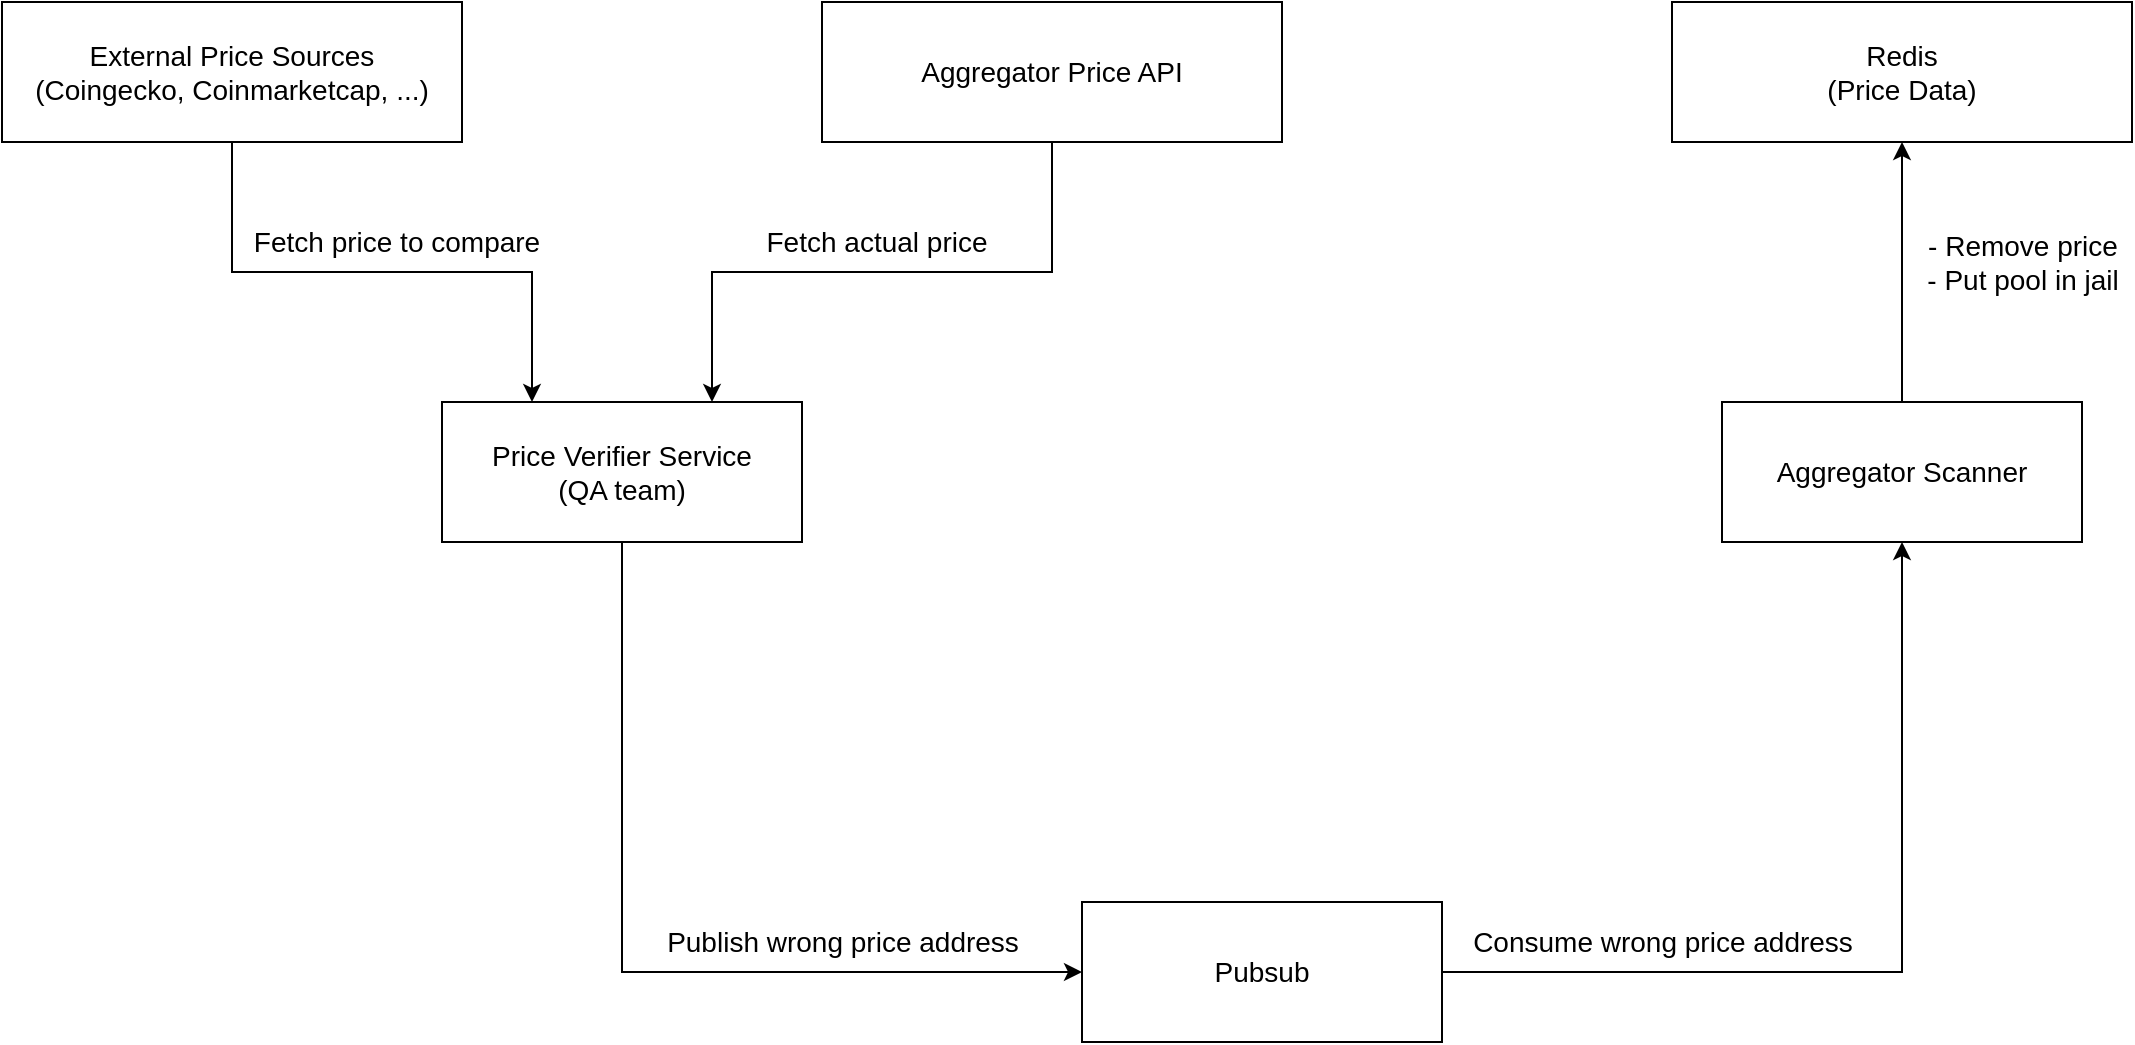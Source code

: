 <mxfile version="20.0.4" type="github">
  <diagram id="rCZXkVoI9-Fqsdh8-22l" name="Page-1">
    <mxGraphModel dx="1426" dy="688" grid="1" gridSize="10" guides="1" tooltips="1" connect="1" arrows="1" fold="1" page="1" pageScale="1" pageWidth="850" pageHeight="1100" math="0" shadow="0">
      <root>
        <mxCell id="0" />
        <mxCell id="1" parent="0" />
        <mxCell id="9MrjHOFnhDI7MA88cHDm-10" style="edgeStyle=orthogonalEdgeStyle;rounded=0;orthogonalLoop=1;jettySize=auto;html=1;exitX=0.5;exitY=1;exitDx=0;exitDy=0;entryX=0;entryY=0.5;entryDx=0;entryDy=0;fontSize=14;" edge="1" parent="1" source="9MrjHOFnhDI7MA88cHDm-1" target="9MrjHOFnhDI7MA88cHDm-2">
          <mxGeometry relative="1" as="geometry" />
        </mxCell>
        <mxCell id="9MrjHOFnhDI7MA88cHDm-14" value="Publish wrong price address" style="edgeLabel;html=1;align=center;verticalAlign=middle;resizable=0;points=[];fontSize=14;" vertex="1" connectable="0" parent="9MrjHOFnhDI7MA88cHDm-10">
          <mxGeometry x="0.146" y="2" relative="1" as="geometry">
            <mxPoint x="70" y="-13" as="offset" />
          </mxGeometry>
        </mxCell>
        <mxCell id="9MrjHOFnhDI7MA88cHDm-1" value="Price Verifier Service&lt;br style=&quot;font-size: 14px;&quot;&gt;(QA team)" style="rounded=0;whiteSpace=wrap;html=1;fontSize=14;fontStyle=0" vertex="1" parent="1">
          <mxGeometry x="300" y="240" width="180" height="70" as="geometry" />
        </mxCell>
        <mxCell id="9MrjHOFnhDI7MA88cHDm-11" style="edgeStyle=orthogonalEdgeStyle;rounded=0;orthogonalLoop=1;jettySize=auto;html=1;exitX=1;exitY=0.5;exitDx=0;exitDy=0;entryX=0.5;entryY=1;entryDx=0;entryDy=0;fontSize=14;" edge="1" parent="1" source="9MrjHOFnhDI7MA88cHDm-2" target="9MrjHOFnhDI7MA88cHDm-3">
          <mxGeometry relative="1" as="geometry" />
        </mxCell>
        <mxCell id="9MrjHOFnhDI7MA88cHDm-2" value="Pubsub" style="rounded=0;whiteSpace=wrap;html=1;fontSize=14;fontStyle=0" vertex="1" parent="1">
          <mxGeometry x="620" y="490" width="180" height="70" as="geometry" />
        </mxCell>
        <mxCell id="9MrjHOFnhDI7MA88cHDm-12" style="edgeStyle=orthogonalEdgeStyle;rounded=0;orthogonalLoop=1;jettySize=auto;html=1;exitX=0.5;exitY=0;exitDx=0;exitDy=0;entryX=0.5;entryY=1;entryDx=0;entryDy=0;fontSize=14;" edge="1" parent="1" source="9MrjHOFnhDI7MA88cHDm-3" target="9MrjHOFnhDI7MA88cHDm-5">
          <mxGeometry relative="1" as="geometry" />
        </mxCell>
        <mxCell id="9MrjHOFnhDI7MA88cHDm-13" value="- Remove price&lt;br&gt;- Put pool in jail" style="edgeLabel;html=1;align=center;verticalAlign=middle;resizable=0;points=[];fontSize=14;" vertex="1" connectable="0" parent="9MrjHOFnhDI7MA88cHDm-12">
          <mxGeometry x="0.061" y="2" relative="1" as="geometry">
            <mxPoint x="62" y="-1" as="offset" />
          </mxGeometry>
        </mxCell>
        <mxCell id="9MrjHOFnhDI7MA88cHDm-3" value="Aggregator Scanner" style="rounded=0;whiteSpace=wrap;html=1;fontSize=14;fontStyle=0" vertex="1" parent="1">
          <mxGeometry x="940" y="240" width="180" height="70" as="geometry" />
        </mxCell>
        <mxCell id="9MrjHOFnhDI7MA88cHDm-8" style="edgeStyle=orthogonalEdgeStyle;rounded=0;orthogonalLoop=1;jettySize=auto;html=1;exitX=0.5;exitY=1;exitDx=0;exitDy=0;entryX=0.25;entryY=0;entryDx=0;entryDy=0;fontSize=14;" edge="1" parent="1" source="9MrjHOFnhDI7MA88cHDm-4" target="9MrjHOFnhDI7MA88cHDm-1">
          <mxGeometry relative="1" as="geometry" />
        </mxCell>
        <mxCell id="9MrjHOFnhDI7MA88cHDm-4" value="External Price Sources&lt;br&gt;(Coingecko, Coinmarketcap, ...)" style="rounded=0;whiteSpace=wrap;html=1;fontSize=14;fontStyle=0" vertex="1" parent="1">
          <mxGeometry x="80" y="40" width="230" height="70" as="geometry" />
        </mxCell>
        <mxCell id="9MrjHOFnhDI7MA88cHDm-5" value="Redis&lt;br&gt;(Price Data)" style="rounded=0;whiteSpace=wrap;html=1;fontSize=14;fontStyle=0" vertex="1" parent="1">
          <mxGeometry x="915" y="40" width="230" height="70" as="geometry" />
        </mxCell>
        <mxCell id="9MrjHOFnhDI7MA88cHDm-9" style="edgeStyle=orthogonalEdgeStyle;rounded=0;orthogonalLoop=1;jettySize=auto;html=1;entryX=0.75;entryY=0;entryDx=0;entryDy=0;fontSize=14;exitX=0.5;exitY=1;exitDx=0;exitDy=0;" edge="1" parent="1" source="9MrjHOFnhDI7MA88cHDm-6" target="9MrjHOFnhDI7MA88cHDm-1">
          <mxGeometry relative="1" as="geometry" />
        </mxCell>
        <mxCell id="9MrjHOFnhDI7MA88cHDm-6" value="Aggregator Price API" style="rounded=0;whiteSpace=wrap;html=1;fontSize=14;fontStyle=0" vertex="1" parent="1">
          <mxGeometry x="490" y="40" width="230" height="70" as="geometry" />
        </mxCell>
        <mxCell id="9MrjHOFnhDI7MA88cHDm-15" value="Consume wrong price address" style="edgeLabel;html=1;align=center;verticalAlign=middle;resizable=0;points=[];fontSize=14;" vertex="1" connectable="0" parent="1">
          <mxGeometry x="910" y="510" as="geometry" />
        </mxCell>
        <mxCell id="9MrjHOFnhDI7MA88cHDm-16" value="Fetch price to compare" style="edgeLabel;html=1;align=center;verticalAlign=middle;resizable=0;points=[];fontSize=14;" vertex="1" connectable="0" parent="1">
          <mxGeometry x="280" y="160" as="geometry">
            <mxPoint x="-3" as="offset" />
          </mxGeometry>
        </mxCell>
        <mxCell id="9MrjHOFnhDI7MA88cHDm-17" value="Fetch actual price" style="edgeLabel;html=1;align=center;verticalAlign=middle;resizable=0;points=[];fontSize=14;" vertex="1" connectable="0" parent="1">
          <mxGeometry x="520" y="160" as="geometry">
            <mxPoint x="-3" as="offset" />
          </mxGeometry>
        </mxCell>
      </root>
    </mxGraphModel>
  </diagram>
</mxfile>
